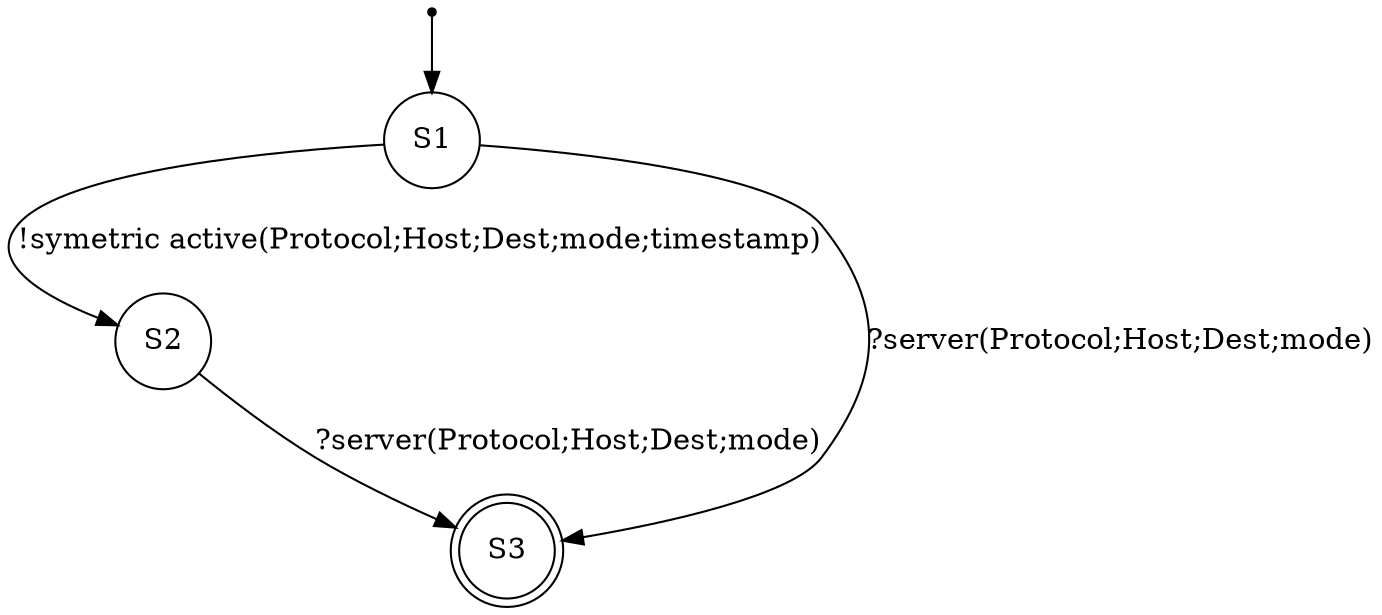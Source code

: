 digraph LTS {
S00[shape=point]
S1[label=S1,shape=circle];
S2[label=S2,shape=circle];
S3[label=S3,shape=doublecircle];
S00 -> S1
S1 -> S2[label ="!symetric active(Protocol;Host;Dest;mode;timestamp)"];
S1 -> S3[label ="?server(Protocol;Host;Dest;mode)"];
S2 -> S3[label ="?server(Protocol;Host;Dest;mode)"];
}
